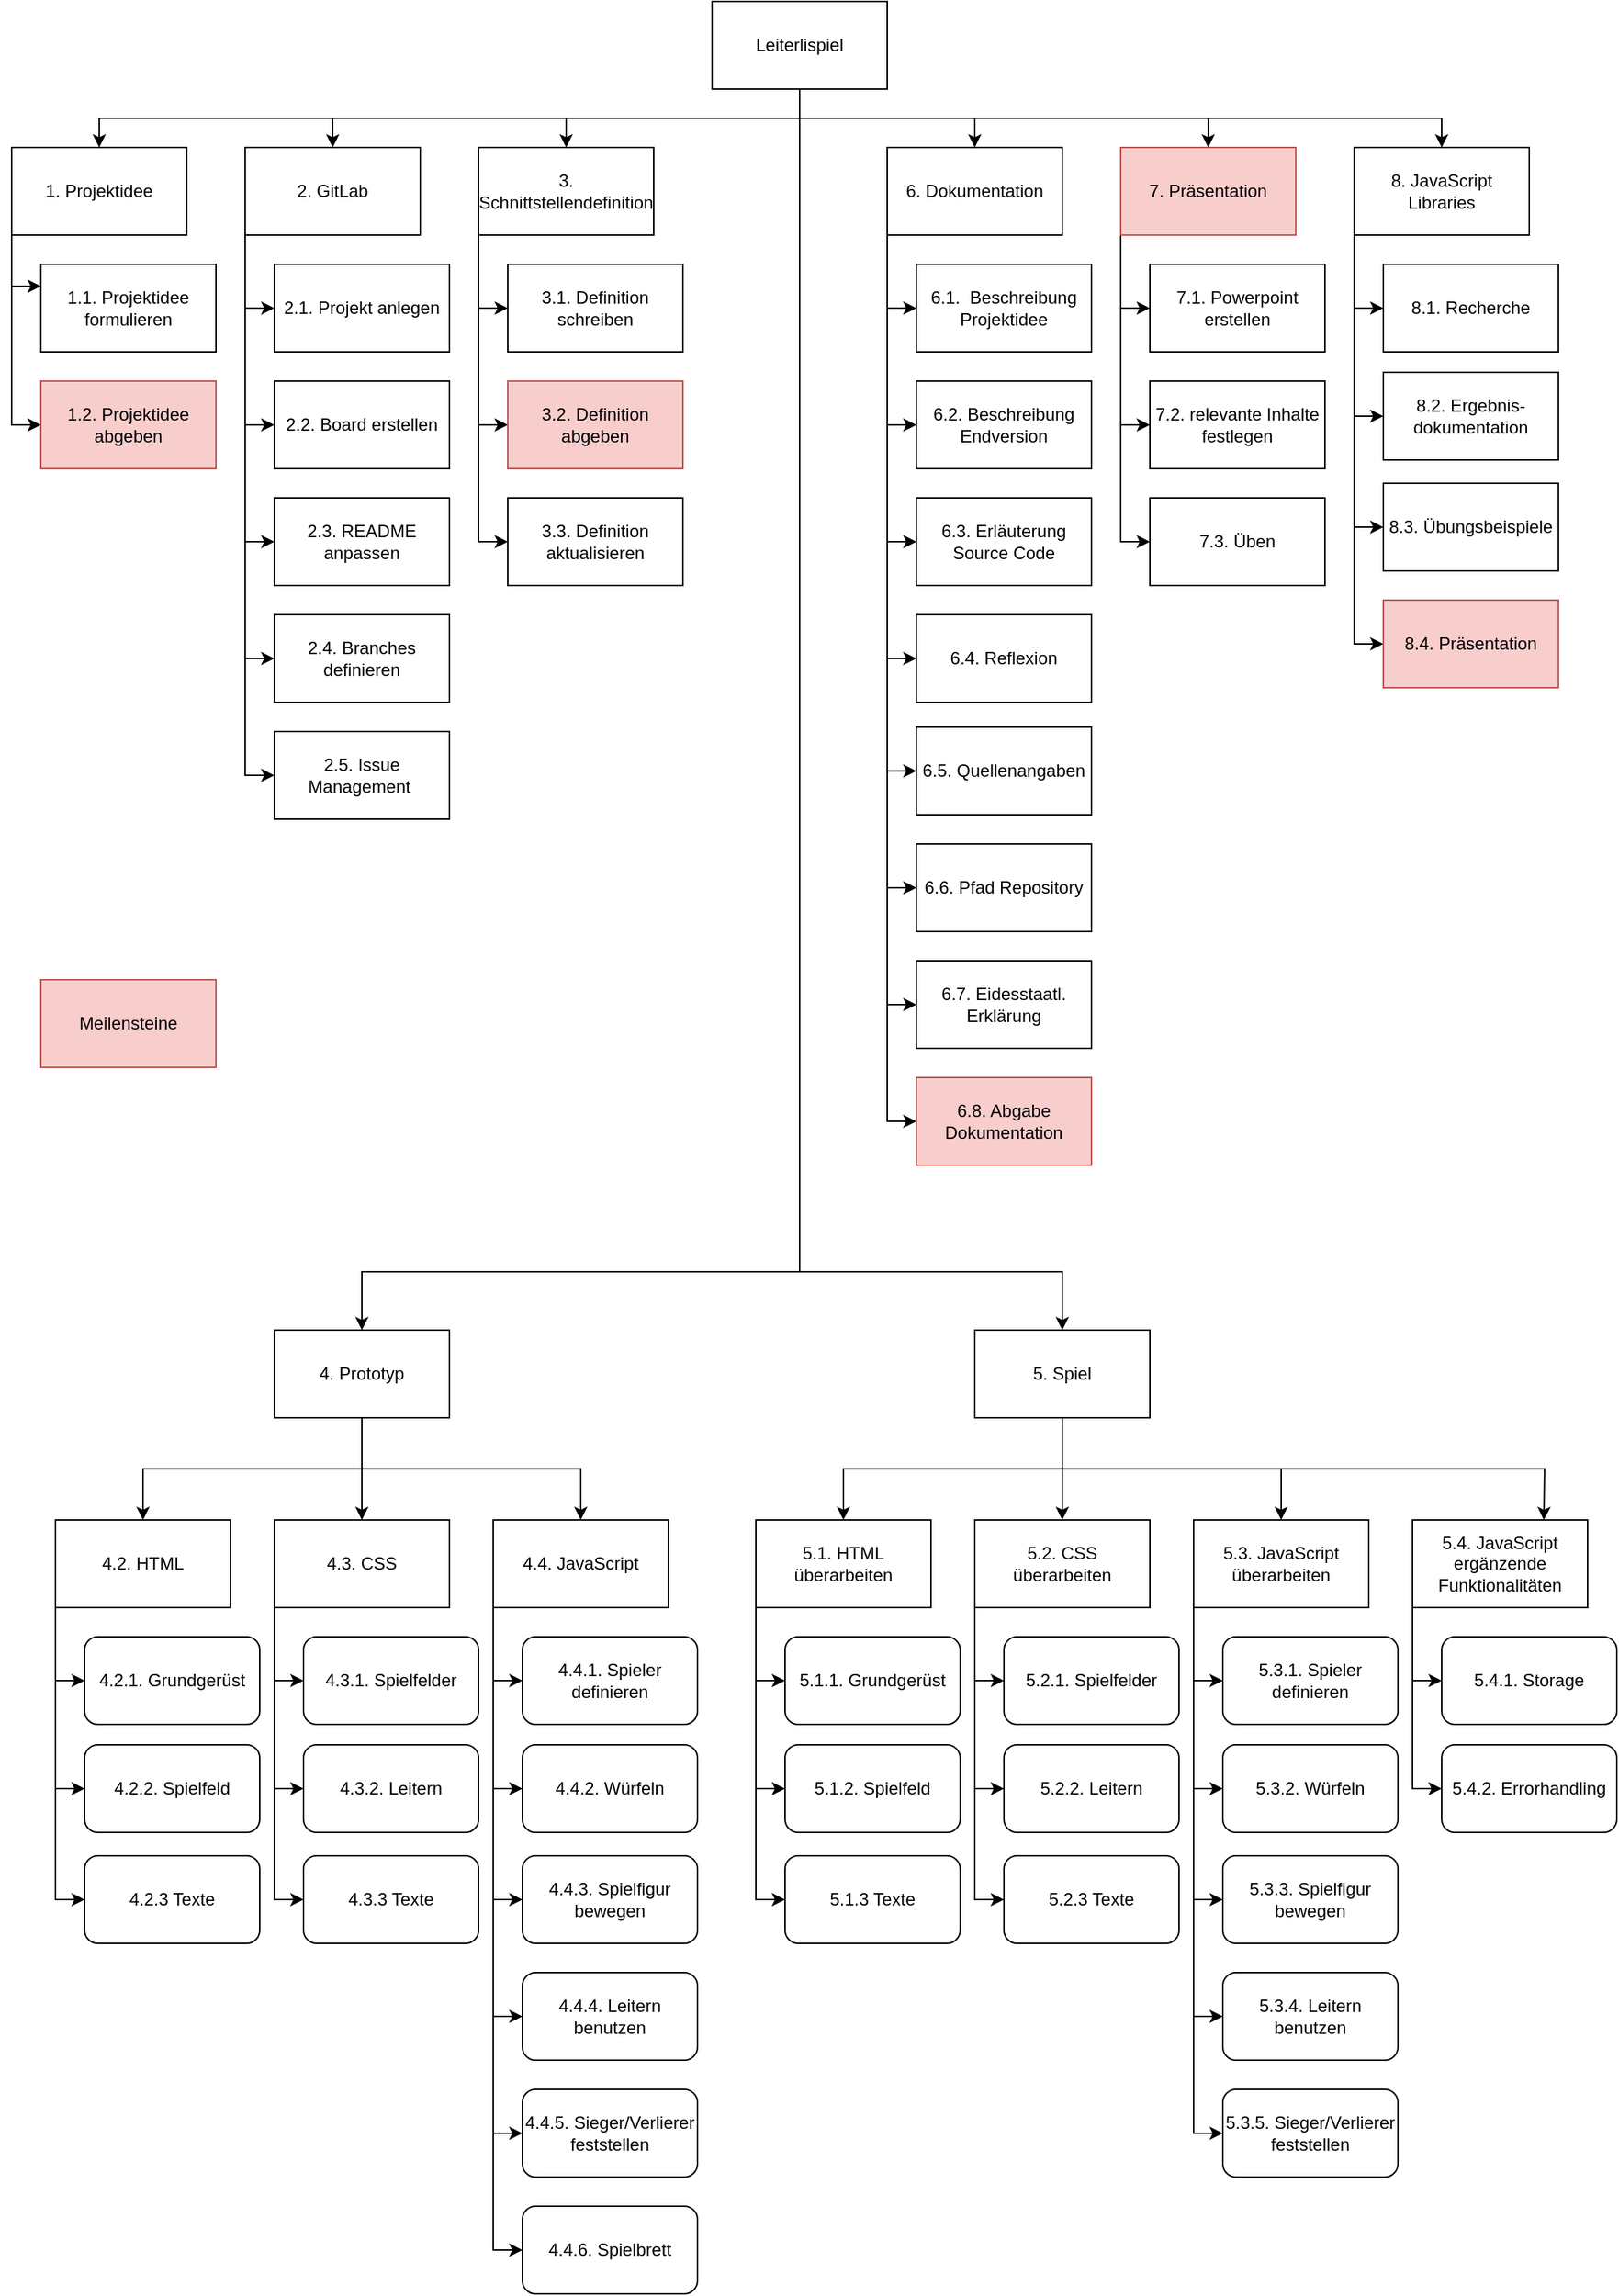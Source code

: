 <mxfile version="18.0.6" type="device"><diagram id="Z_kDL-I8rnlbOUo07qfn" name="Seite-1"><mxGraphModel dx="2966" dy="1877" grid="1" gridSize="10" guides="1" tooltips="1" connect="1" arrows="1" fold="1" page="1" pageScale="1" pageWidth="1169" pageHeight="827" math="0" shadow="0"><root><mxCell id="0"/><mxCell id="1" parent="0"/><mxCell id="JMQON7R0CGVBspzyHByX-11" style="edgeStyle=orthogonalEdgeStyle;rounded=0;orthogonalLoop=1;jettySize=auto;html=1;exitX=0.5;exitY=1;exitDx=0;exitDy=0;" parent="1" source="QzHuI-yGp8fdOa6Ug-1Z-1" target="QzHuI-yGp8fdOa6Ug-1Z-11" edge="1"><mxGeometry relative="1" as="geometry"/></mxCell><mxCell id="JMQON7R0CGVBspzyHByX-12" style="edgeStyle=orthogonalEdgeStyle;rounded=0;orthogonalLoop=1;jettySize=auto;html=1;exitX=0.5;exitY=1;exitDx=0;exitDy=0;entryX=0.5;entryY=0;entryDx=0;entryDy=0;" parent="1" source="QzHuI-yGp8fdOa6Ug-1Z-1" target="QzHuI-yGp8fdOa6Ug-1Z-5" edge="1"><mxGeometry relative="1" as="geometry"/></mxCell><mxCell id="JMQON7R0CGVBspzyHByX-14" style="edgeStyle=orthogonalEdgeStyle;rounded=0;orthogonalLoop=1;jettySize=auto;html=1;exitX=0.5;exitY=1;exitDx=0;exitDy=0;entryX=0.5;entryY=0;entryDx=0;entryDy=0;" parent="1" source="QzHuI-yGp8fdOa6Ug-1Z-1" target="QzHuI-yGp8fdOa6Ug-1Z-54" edge="1"><mxGeometry relative="1" as="geometry"/></mxCell><mxCell id="JMQON7R0CGVBspzyHByX-15" style="edgeStyle=orthogonalEdgeStyle;rounded=0;orthogonalLoop=1;jettySize=auto;html=1;exitX=0.5;exitY=1;exitDx=0;exitDy=0;entryX=0.5;entryY=0;entryDx=0;entryDy=0;" parent="1" source="QzHuI-yGp8fdOa6Ug-1Z-1" target="QzHuI-yGp8fdOa6Ug-1Z-20" edge="1"><mxGeometry relative="1" as="geometry"/></mxCell><mxCell id="JMQON7R0CGVBspzyHByX-32" style="edgeStyle=orthogonalEdgeStyle;rounded=0;orthogonalLoop=1;jettySize=auto;html=1;exitX=0.5;exitY=1;exitDx=0;exitDy=0;entryX=0.5;entryY=0;entryDx=0;entryDy=0;" parent="1" source="QzHuI-yGp8fdOa6Ug-1Z-1" target="JMQON7R0CGVBspzyHByX-31" edge="1"><mxGeometry relative="1" as="geometry"/></mxCell><mxCell id="QzHuI-yGp8fdOa6Ug-1Z-1" value="Leiterlispiel" style="rounded=0;whiteSpace=wrap;html=1;" parent="1" vertex="1"><mxGeometry x="510" width="120" height="60" as="geometry"/></mxCell><mxCell id="QzHuI-yGp8fdOa6Ug-1Z-7" value="" style="edgeStyle=orthogonalEdgeStyle;rounded=0;orthogonalLoop=1;jettySize=auto;html=1;endArrow=classic;endFill=1;entryX=0;entryY=0.25;entryDx=0;entryDy=0;exitX=0;exitY=1;exitDx=0;exitDy=0;startArrow=none;startFill=0;" parent="1" source="QzHuI-yGp8fdOa6Ug-1Z-5" target="QzHuI-yGp8fdOa6Ug-1Z-6" edge="1"><mxGeometry relative="1" as="geometry"/></mxCell><mxCell id="QzHuI-yGp8fdOa6Ug-1Z-44" style="edgeStyle=orthogonalEdgeStyle;rounded=0;orthogonalLoop=1;jettySize=auto;html=1;exitX=0;exitY=1;exitDx=0;exitDy=0;entryX=0;entryY=0.5;entryDx=0;entryDy=0;startArrow=none;startFill=0;endArrow=classic;endFill=1;" parent="1" source="QzHuI-yGp8fdOa6Ug-1Z-5" target="QzHuI-yGp8fdOa6Ug-1Z-43" edge="1"><mxGeometry relative="1" as="geometry"/></mxCell><mxCell id="QzHuI-yGp8fdOa6Ug-1Z-5" value="1. Projektidee" style="rounded=0;whiteSpace=wrap;html=1;" parent="1" vertex="1"><mxGeometry x="30" y="100" width="120" height="60" as="geometry"/></mxCell><mxCell id="QzHuI-yGp8fdOa6Ug-1Z-6" value="1.1. Projektidee formulieren" style="rounded=0;whiteSpace=wrap;html=1;" parent="1" vertex="1"><mxGeometry x="50" y="180" width="120" height="60" as="geometry"/></mxCell><mxCell id="QzHuI-yGp8fdOa6Ug-1Z-39" style="edgeStyle=orthogonalEdgeStyle;rounded=0;orthogonalLoop=1;jettySize=auto;html=1;exitX=0;exitY=1;exitDx=0;exitDy=0;entryX=0;entryY=0.5;entryDx=0;entryDy=0;startArrow=none;startFill=0;endArrow=classic;endFill=1;" parent="1" source="QzHuI-yGp8fdOa6Ug-1Z-11" target="QzHuI-yGp8fdOa6Ug-1Z-12" edge="1"><mxGeometry relative="1" as="geometry"/></mxCell><mxCell id="QzHuI-yGp8fdOa6Ug-1Z-40" style="edgeStyle=orthogonalEdgeStyle;rounded=0;orthogonalLoop=1;jettySize=auto;html=1;exitX=0;exitY=1;exitDx=0;exitDy=0;entryX=0;entryY=0.5;entryDx=0;entryDy=0;startArrow=none;startFill=0;endArrow=classic;endFill=1;" parent="1" source="QzHuI-yGp8fdOa6Ug-1Z-11" target="QzHuI-yGp8fdOa6Ug-1Z-13" edge="1"><mxGeometry relative="1" as="geometry"/></mxCell><mxCell id="QzHuI-yGp8fdOa6Ug-1Z-41" style="edgeStyle=orthogonalEdgeStyle;rounded=0;orthogonalLoop=1;jettySize=auto;html=1;exitX=0;exitY=1;exitDx=0;exitDy=0;entryX=0;entryY=0.5;entryDx=0;entryDy=0;startArrow=none;startFill=0;endArrow=classic;endFill=1;" parent="1" source="QzHuI-yGp8fdOa6Ug-1Z-11" target="QzHuI-yGp8fdOa6Ug-1Z-15" edge="1"><mxGeometry relative="1" as="geometry"/></mxCell><mxCell id="QzHuI-yGp8fdOa6Ug-1Z-42" style="edgeStyle=orthogonalEdgeStyle;rounded=0;orthogonalLoop=1;jettySize=auto;html=1;exitX=0;exitY=1;exitDx=0;exitDy=0;entryX=0;entryY=0.5;entryDx=0;entryDy=0;startArrow=none;startFill=0;endArrow=classic;endFill=1;" parent="1" source="QzHuI-yGp8fdOa6Ug-1Z-11" target="QzHuI-yGp8fdOa6Ug-1Z-27" edge="1"><mxGeometry relative="1" as="geometry"/></mxCell><mxCell id="JMQON7R0CGVBspzyHByX-18" style="edgeStyle=orthogonalEdgeStyle;rounded=0;orthogonalLoop=1;jettySize=auto;html=1;exitX=0;exitY=1;exitDx=0;exitDy=0;entryX=0;entryY=0.5;entryDx=0;entryDy=0;" parent="1" source="QzHuI-yGp8fdOa6Ug-1Z-11" target="JMQON7R0CGVBspzyHByX-3" edge="1"><mxGeometry relative="1" as="geometry"/></mxCell><mxCell id="QzHuI-yGp8fdOa6Ug-1Z-11" value="2. GitLab" style="rounded=0;whiteSpace=wrap;html=1;" parent="1" vertex="1"><mxGeometry x="190" y="100" width="120" height="60" as="geometry"/></mxCell><mxCell id="QzHuI-yGp8fdOa6Ug-1Z-12" value="2.1. Projekt anlegen" style="rounded=0;whiteSpace=wrap;html=1;" parent="1" vertex="1"><mxGeometry x="210" y="180" width="120" height="60" as="geometry"/></mxCell><mxCell id="QzHuI-yGp8fdOa6Ug-1Z-13" value="2.2. Board erstellen" style="rounded=0;whiteSpace=wrap;html=1;" parent="1" vertex="1"><mxGeometry x="210" y="260" width="120" height="60" as="geometry"/></mxCell><mxCell id="QzHuI-yGp8fdOa6Ug-1Z-15" value="2.3. README anpassen" style="rounded=0;whiteSpace=wrap;html=1;" parent="1" vertex="1"><mxGeometry x="210" y="340" width="120" height="60" as="geometry"/></mxCell><mxCell id="QzHuI-yGp8fdOa6Ug-1Z-37" style="edgeStyle=orthogonalEdgeStyle;rounded=0;orthogonalLoop=1;jettySize=auto;html=1;exitX=0;exitY=1;exitDx=0;exitDy=0;entryX=0;entryY=0.5;entryDx=0;entryDy=0;startArrow=none;startFill=0;endArrow=classic;endFill=1;" parent="1" source="QzHuI-yGp8fdOa6Ug-1Z-20" target="QzHuI-yGp8fdOa6Ug-1Z-25" edge="1"><mxGeometry relative="1" as="geometry"/></mxCell><mxCell id="QzHuI-yGp8fdOa6Ug-1Z-38" style="edgeStyle=orthogonalEdgeStyle;rounded=0;orthogonalLoop=1;jettySize=auto;html=1;exitX=0;exitY=1;exitDx=0;exitDy=0;entryX=0;entryY=0.5;entryDx=0;entryDy=0;startArrow=none;startFill=0;endArrow=classic;endFill=1;" parent="1" source="QzHuI-yGp8fdOa6Ug-1Z-20" target="QzHuI-yGp8fdOa6Ug-1Z-26" edge="1"><mxGeometry relative="1" as="geometry"/></mxCell><mxCell id="JMQON7R0CGVBspzyHByX-41" style="edgeStyle=orthogonalEdgeStyle;rounded=0;orthogonalLoop=1;jettySize=auto;html=1;exitX=0;exitY=1;exitDx=0;exitDy=0;entryX=0;entryY=0.5;entryDx=0;entryDy=0;" parent="1" source="QzHuI-yGp8fdOa6Ug-1Z-20" target="JMQON7R0CGVBspzyHByX-36" edge="1"><mxGeometry relative="1" as="geometry"/></mxCell><mxCell id="QzHuI-yGp8fdOa6Ug-1Z-20" value="3. Schnittstellendefinition" style="whiteSpace=wrap;html=1;" parent="1" vertex="1"><mxGeometry x="350" y="100" width="120" height="60" as="geometry"/></mxCell><mxCell id="QzHuI-yGp8fdOa6Ug-1Z-48" style="edgeStyle=orthogonalEdgeStyle;rounded=0;orthogonalLoop=1;jettySize=auto;html=1;exitX=0.5;exitY=1;exitDx=0;exitDy=0;startArrow=none;startFill=0;endArrow=classic;endFill=1;entryX=0.5;entryY=0;entryDx=0;entryDy=0;" parent="1" source="QzHuI-yGp8fdOa6Ug-1Z-1" target="uPsXOKZJ2BR9oG6_BQBM-84" edge="1"><mxGeometry relative="1" as="geometry"><mxPoint x="320" y="150" as="sourcePoint"/><mxPoint x="310" y="993.2" as="targetPoint"/><Array as="points"><mxPoint x="570" y="870"/><mxPoint x="270" y="870"/></Array></mxGeometry></mxCell><mxCell id="QzHuI-yGp8fdOa6Ug-1Z-25" value="3.1. Definition schreiben" style="whiteSpace=wrap;html=1;" parent="1" vertex="1"><mxGeometry x="370" y="180" width="120" height="60" as="geometry"/></mxCell><mxCell id="QzHuI-yGp8fdOa6Ug-1Z-26" value="3.2. Definition abgeben" style="whiteSpace=wrap;html=1;fillColor=#f8cecc;strokeColor=#b85450;" parent="1" vertex="1"><mxGeometry x="370" y="260" width="120" height="60" as="geometry"/></mxCell><mxCell id="QzHuI-yGp8fdOa6Ug-1Z-27" value="2.4. Branches definieren" style="whiteSpace=wrap;html=1;" parent="1" vertex="1"><mxGeometry x="210" y="420" width="120" height="60" as="geometry"/></mxCell><mxCell id="OMsQK1_j_egQiBAIj7Ql-4" style="edgeStyle=orthogonalEdgeStyle;rounded=0;orthogonalLoop=1;jettySize=auto;html=1;exitX=0.5;exitY=1;exitDx=0;exitDy=0;entryX=0.5;entryY=0;entryDx=0;entryDy=0;" parent="1" source="QzHuI-yGp8fdOa6Ug-1Z-1" target="uPsXOKZJ2BR9oG6_BQBM-89" edge="1"><mxGeometry relative="1" as="geometry"><mxPoint x="800" y="930" as="targetPoint"/><Array as="points"><mxPoint x="570" y="870"/><mxPoint x="750" y="870"/></Array><mxPoint x="670" y="190" as="sourcePoint"/></mxGeometry></mxCell><mxCell id="QzHuI-yGp8fdOa6Ug-1Z-43" value="1.2. Projektidee abgeben" style="whiteSpace=wrap;html=1;fillColor=#f8cecc;strokeColor=#b85450;" parent="1" vertex="1"><mxGeometry x="50" y="260" width="120" height="60" as="geometry"/></mxCell><mxCell id="JMQON7R0CGVBspzyHByX-24" style="edgeStyle=orthogonalEdgeStyle;rounded=0;orthogonalLoop=1;jettySize=auto;html=1;exitX=0;exitY=1;exitDx=0;exitDy=0;entryX=0;entryY=0.5;entryDx=0;entryDy=0;" parent="1" source="QzHuI-yGp8fdOa6Ug-1Z-54" target="JMQON7R0CGVBspzyHByX-6" edge="1"><mxGeometry relative="1" as="geometry"/></mxCell><mxCell id="JMQON7R0CGVBspzyHByX-25" style="edgeStyle=orthogonalEdgeStyle;rounded=0;orthogonalLoop=1;jettySize=auto;html=1;exitX=0;exitY=1;exitDx=0;exitDy=0;entryX=0;entryY=0.5;entryDx=0;entryDy=0;" parent="1" source="QzHuI-yGp8fdOa6Ug-1Z-54" target="JMQON7R0CGVBspzyHByX-7" edge="1"><mxGeometry relative="1" as="geometry"/></mxCell><mxCell id="JMQON7R0CGVBspzyHByX-26" style="edgeStyle=orthogonalEdgeStyle;rounded=0;orthogonalLoop=1;jettySize=auto;html=1;exitX=0;exitY=1;exitDx=0;exitDy=0;entryX=0;entryY=0.5;entryDx=0;entryDy=0;" parent="1" source="QzHuI-yGp8fdOa6Ug-1Z-54" target="JMQON7R0CGVBspzyHByX-8" edge="1"><mxGeometry relative="1" as="geometry"/></mxCell><mxCell id="JMQON7R0CGVBspzyHByX-27" style="edgeStyle=orthogonalEdgeStyle;rounded=0;orthogonalLoop=1;jettySize=auto;html=1;exitX=0;exitY=1;exitDx=0;exitDy=0;entryX=0;entryY=0.5;entryDx=0;entryDy=0;" parent="1" source="QzHuI-yGp8fdOa6Ug-1Z-54" target="JMQON7R0CGVBspzyHByX-9" edge="1"><mxGeometry relative="1" as="geometry"/></mxCell><mxCell id="JMQON7R0CGVBspzyHByX-28" style="edgeStyle=orthogonalEdgeStyle;rounded=0;orthogonalLoop=1;jettySize=auto;html=1;exitX=0;exitY=1;exitDx=0;exitDy=0;entryX=0;entryY=0.5;entryDx=0;entryDy=0;" parent="1" source="QzHuI-yGp8fdOa6Ug-1Z-54" target="JMQON7R0CGVBspzyHByX-10" edge="1"><mxGeometry relative="1" as="geometry"/></mxCell><mxCell id="JMQON7R0CGVBspzyHByX-29" style="edgeStyle=orthogonalEdgeStyle;rounded=0;orthogonalLoop=1;jettySize=auto;html=1;exitX=0;exitY=1;exitDx=0;exitDy=0;entryX=0;entryY=0.5;entryDx=0;entryDy=0;" parent="1" source="QzHuI-yGp8fdOa6Ug-1Z-54" target="JMQON7R0CGVBspzyHByX-16" edge="1"><mxGeometry relative="1" as="geometry"/></mxCell><mxCell id="JMQON7R0CGVBspzyHByX-30" style="edgeStyle=orthogonalEdgeStyle;rounded=0;orthogonalLoop=1;jettySize=auto;html=1;exitX=0;exitY=1;exitDx=0;exitDy=0;entryX=0;entryY=0.5;entryDx=0;entryDy=0;" parent="1" source="QzHuI-yGp8fdOa6Ug-1Z-54" target="JMQON7R0CGVBspzyHByX-17" edge="1"><mxGeometry relative="1" as="geometry"/></mxCell><mxCell id="T9csPh2L_Xmhxut7RlDm-2" style="edgeStyle=orthogonalEdgeStyle;rounded=0;orthogonalLoop=1;jettySize=auto;html=1;exitX=0;exitY=1;exitDx=0;exitDy=0;entryX=0;entryY=0.5;entryDx=0;entryDy=0;" parent="1" source="QzHuI-yGp8fdOa6Ug-1Z-54" target="T9csPh2L_Xmhxut7RlDm-1" edge="1"><mxGeometry relative="1" as="geometry"/></mxCell><mxCell id="QzHuI-yGp8fdOa6Ug-1Z-54" value="6. Dokumentation" style="whiteSpace=wrap;html=1;" parent="1" vertex="1"><mxGeometry x="630" y="100" width="120" height="60" as="geometry"/></mxCell><mxCell id="JMQON7R0CGVBspzyHByX-3" value="2.5. Issue Management&amp;nbsp;" style="whiteSpace=wrap;html=1;" parent="1" vertex="1"><mxGeometry x="210" y="500" width="120" height="60" as="geometry"/></mxCell><mxCell id="JMQON7R0CGVBspzyHByX-6" value="6.1.&amp;nbsp; Beschreibung Projektidee" style="whiteSpace=wrap;html=1;" parent="1" vertex="1"><mxGeometry x="650" y="180" width="120" height="60" as="geometry"/></mxCell><mxCell id="JMQON7R0CGVBspzyHByX-7" value="6.2. Beschreibung Endversion" style="whiteSpace=wrap;html=1;" parent="1" vertex="1"><mxGeometry x="650" y="260" width="120" height="60" as="geometry"/></mxCell><mxCell id="JMQON7R0CGVBspzyHByX-8" value="6.3. Erläuterung Source Code" style="whiteSpace=wrap;html=1;" parent="1" vertex="1"><mxGeometry x="650" y="340" width="120" height="60" as="geometry"/></mxCell><mxCell id="JMQON7R0CGVBspzyHByX-9" value="6.5. Quellenangaben" style="whiteSpace=wrap;html=1;" parent="1" vertex="1"><mxGeometry x="650" y="497" width="120" height="60" as="geometry"/></mxCell><mxCell id="JMQON7R0CGVBspzyHByX-10" value="6.6. Pfad Repository" style="whiteSpace=wrap;html=1;" parent="1" vertex="1"><mxGeometry x="650" y="577" width="120" height="60" as="geometry"/></mxCell><mxCell id="JMQON7R0CGVBspzyHByX-16" value="6.7. Eidesstaatl. Erklärung" style="whiteSpace=wrap;html=1;" parent="1" vertex="1"><mxGeometry x="650" y="657" width="120" height="60" as="geometry"/></mxCell><mxCell id="JMQON7R0CGVBspzyHByX-17" value="6.8. Abgabe Dokumentation" style="whiteSpace=wrap;html=1;fillColor=#f8cecc;strokeColor=#b85450;" parent="1" vertex="1"><mxGeometry x="650" y="737" width="120" height="60" as="geometry"/></mxCell><mxCell id="JMQON7R0CGVBspzyHByX-39" style="edgeStyle=orthogonalEdgeStyle;rounded=0;orthogonalLoop=1;jettySize=auto;html=1;exitX=0;exitY=1;exitDx=0;exitDy=0;entryX=0;entryY=0.5;entryDx=0;entryDy=0;" parent="1" source="JMQON7R0CGVBspzyHByX-31" target="JMQON7R0CGVBspzyHByX-34" edge="1"><mxGeometry relative="1" as="geometry"/></mxCell><mxCell id="JMQON7R0CGVBspzyHByX-40" style="edgeStyle=orthogonalEdgeStyle;rounded=0;orthogonalLoop=1;jettySize=auto;html=1;exitX=0;exitY=1;exitDx=0;exitDy=0;entryX=0;entryY=0.5;entryDx=0;entryDy=0;" parent="1" source="JMQON7R0CGVBspzyHByX-31" target="JMQON7R0CGVBspzyHByX-35" edge="1"><mxGeometry relative="1" as="geometry"/></mxCell><mxCell id="OY6Q36dfjOpWMth_J4Du-6" style="edgeStyle=orthogonalEdgeStyle;rounded=0;orthogonalLoop=1;jettySize=auto;html=1;exitX=0;exitY=1;exitDx=0;exitDy=0;entryX=0;entryY=0.5;entryDx=0;entryDy=0;" parent="1" source="JMQON7R0CGVBspzyHByX-31" target="OY6Q36dfjOpWMth_J4Du-5" edge="1"><mxGeometry relative="1" as="geometry"/></mxCell><mxCell id="JMQON7R0CGVBspzyHByX-31" value="7. Präsentation" style="whiteSpace=wrap;html=1;fillColor=#f8cecc;strokeColor=#b85450;" parent="1" vertex="1"><mxGeometry x="790" y="100" width="120" height="60" as="geometry"/></mxCell><mxCell id="JMQON7R0CGVBspzyHByX-34" value="7.1. Powerpoint erstellen" style="whiteSpace=wrap;html=1;" parent="1" vertex="1"><mxGeometry x="810" y="180" width="120" height="60" as="geometry"/></mxCell><mxCell id="JMQON7R0CGVBspzyHByX-35" value="7.2. relevante Inhalte festlegen" style="whiteSpace=wrap;html=1;" parent="1" vertex="1"><mxGeometry x="810" y="260" width="120" height="60" as="geometry"/></mxCell><mxCell id="JMQON7R0CGVBspzyHByX-36" value="3.3. Definition aktualisieren" style="whiteSpace=wrap;html=1;" parent="1" vertex="1"><mxGeometry x="370" y="340" width="120" height="60" as="geometry"/></mxCell><mxCell id="OY6Q36dfjOpWMth_J4Du-5" value="7.3. Üben" style="whiteSpace=wrap;html=1;" parent="1" vertex="1"><mxGeometry x="810" y="340" width="120" height="60" as="geometry"/></mxCell><mxCell id="OY6Q36dfjOpWMth_J4Du-7" value="Meilensteine" style="rounded=0;whiteSpace=wrap;html=1;fillColor=#f8cecc;strokeColor=#b85450;" parent="1" vertex="1"><mxGeometry x="50" y="670" width="120" height="60" as="geometry"/></mxCell><mxCell id="T9csPh2L_Xmhxut7RlDm-1" value="6.4. Reflexion" style="rounded=0;whiteSpace=wrap;html=1;" parent="1" vertex="1"><mxGeometry x="650" y="420" width="120" height="60" as="geometry"/></mxCell><mxCell id="uPsXOKZJ2BR9oG6_BQBM-64" style="edgeStyle=orthogonalEdgeStyle;rounded=0;orthogonalLoop=1;jettySize=auto;html=1;exitX=0;exitY=1;exitDx=0;exitDy=0;entryX=0;entryY=0.5;entryDx=0;entryDy=0;" parent="1" source="uPsXOKZJ2BR9oG6_BQBM-66" target="uPsXOKZJ2BR9oG6_BQBM-104" edge="1"><mxGeometry relative="1" as="geometry"/></mxCell><mxCell id="uPsXOKZJ2BR9oG6_BQBM-65" style="edgeStyle=orthogonalEdgeStyle;rounded=0;orthogonalLoop=1;jettySize=auto;html=1;exitX=0;exitY=1;exitDx=0;exitDy=0;entryX=0;entryY=0.5;entryDx=0;entryDy=0;" parent="1" source="uPsXOKZJ2BR9oG6_BQBM-66" target="uPsXOKZJ2BR9oG6_BQBM-105" edge="1"><mxGeometry relative="1" as="geometry"/></mxCell><mxCell id="UoaINlz26Slp7oQsTnf1-1" style="edgeStyle=orthogonalEdgeStyle;rounded=0;orthogonalLoop=1;jettySize=auto;html=1;exitX=0;exitY=1;exitDx=0;exitDy=0;entryX=0;entryY=0.5;entryDx=0;entryDy=0;" parent="1" source="uPsXOKZJ2BR9oG6_BQBM-66" target="uPsXOKZJ2BR9oG6_BQBM-78" edge="1"><mxGeometry relative="1" as="geometry"/></mxCell><mxCell id="uPsXOKZJ2BR9oG6_BQBM-66" value="4.2. HTML" style="rounded=0;whiteSpace=wrap;html=1;" parent="1" vertex="1"><mxGeometry x="60" y="1040" width="120" height="60" as="geometry"/></mxCell><mxCell id="uPsXOKZJ2BR9oG6_BQBM-67" style="edgeStyle=orthogonalEdgeStyle;rounded=0;orthogonalLoop=1;jettySize=auto;html=1;exitX=0;exitY=1;exitDx=0;exitDy=0;entryX=0;entryY=0.5;entryDx=0;entryDy=0;" parent="1" source="uPsXOKZJ2BR9oG6_BQBM-70" target="uPsXOKZJ2BR9oG6_BQBM-79" edge="1"><mxGeometry relative="1" as="geometry"/></mxCell><mxCell id="uPsXOKZJ2BR9oG6_BQBM-68" style="edgeStyle=orthogonalEdgeStyle;rounded=0;orthogonalLoop=1;jettySize=auto;html=1;exitX=0;exitY=1;exitDx=0;exitDy=0;entryX=0;entryY=0.5;entryDx=0;entryDy=0;" parent="1" source="uPsXOKZJ2BR9oG6_BQBM-70" target="uPsXOKZJ2BR9oG6_BQBM-106" edge="1"><mxGeometry relative="1" as="geometry"/></mxCell><mxCell id="uPsXOKZJ2BR9oG6_BQBM-69" style="edgeStyle=orthogonalEdgeStyle;rounded=0;orthogonalLoop=1;jettySize=auto;html=1;exitX=0;exitY=1;exitDx=0;exitDy=0;entryX=0;entryY=0.5;entryDx=0;entryDy=0;" parent="1" source="uPsXOKZJ2BR9oG6_BQBM-70" target="uPsXOKZJ2BR9oG6_BQBM-111" edge="1"><mxGeometry relative="1" as="geometry"/></mxCell><mxCell id="uPsXOKZJ2BR9oG6_BQBM-70" value="4.3. CSS" style="rounded=0;whiteSpace=wrap;html=1;" parent="1" vertex="1"><mxGeometry x="210" y="1040" width="120" height="60" as="geometry"/></mxCell><mxCell id="uPsXOKZJ2BR9oG6_BQBM-71" style="edgeStyle=orthogonalEdgeStyle;rounded=0;orthogonalLoop=1;jettySize=auto;html=1;exitX=0;exitY=1;exitDx=0;exitDy=0;entryX=0;entryY=0.5;entryDx=0;entryDy=0;" parent="1" source="uPsXOKZJ2BR9oG6_BQBM-77" target="uPsXOKZJ2BR9oG6_BQBM-107" edge="1"><mxGeometry relative="1" as="geometry"/></mxCell><mxCell id="uPsXOKZJ2BR9oG6_BQBM-72" style="edgeStyle=orthogonalEdgeStyle;rounded=0;orthogonalLoop=1;jettySize=auto;html=1;exitX=0;exitY=1;exitDx=0;exitDy=0;entryX=0;entryY=0.5;entryDx=0;entryDy=0;" parent="1" source="uPsXOKZJ2BR9oG6_BQBM-77" target="uPsXOKZJ2BR9oG6_BQBM-108" edge="1"><mxGeometry relative="1" as="geometry"/></mxCell><mxCell id="uPsXOKZJ2BR9oG6_BQBM-73" style="edgeStyle=orthogonalEdgeStyle;rounded=0;orthogonalLoop=1;jettySize=auto;html=1;exitX=0;exitY=1;exitDx=0;exitDy=0;entryX=0;entryY=0.5;entryDx=0;entryDy=0;" parent="1" source="uPsXOKZJ2BR9oG6_BQBM-77" target="uPsXOKZJ2BR9oG6_BQBM-112" edge="1"><mxGeometry relative="1" as="geometry"/></mxCell><mxCell id="uPsXOKZJ2BR9oG6_BQBM-74" style="edgeStyle=orthogonalEdgeStyle;rounded=0;orthogonalLoop=1;jettySize=auto;html=1;exitX=0;exitY=1;exitDx=0;exitDy=0;entryX=0;entryY=0.5;entryDx=0;entryDy=0;" parent="1" source="uPsXOKZJ2BR9oG6_BQBM-77" target="uPsXOKZJ2BR9oG6_BQBM-113" edge="1"><mxGeometry relative="1" as="geometry"/></mxCell><mxCell id="uPsXOKZJ2BR9oG6_BQBM-75" style="edgeStyle=orthogonalEdgeStyle;rounded=0;orthogonalLoop=1;jettySize=auto;html=1;exitX=0;exitY=1;exitDx=0;exitDy=0;entryX=0;entryY=0.5;entryDx=0;entryDy=0;" parent="1" source="uPsXOKZJ2BR9oG6_BQBM-77" target="uPsXOKZJ2BR9oG6_BQBM-114" edge="1"><mxGeometry relative="1" as="geometry"/></mxCell><mxCell id="uPsXOKZJ2BR9oG6_BQBM-76" style="edgeStyle=orthogonalEdgeStyle;rounded=0;orthogonalLoop=1;jettySize=auto;html=1;exitX=0;exitY=1;exitDx=0;exitDy=0;entryX=0;entryY=0.5;entryDx=0;entryDy=0;" parent="1" source="uPsXOKZJ2BR9oG6_BQBM-77" target="uPsXOKZJ2BR9oG6_BQBM-124" edge="1"><mxGeometry relative="1" as="geometry"><mxPoint x="360" y="1540" as="targetPoint"/></mxGeometry></mxCell><mxCell id="uPsXOKZJ2BR9oG6_BQBM-77" value="4.4. JavaScript" style="rounded=0;whiteSpace=wrap;html=1;" parent="1" vertex="1"><mxGeometry x="360" y="1040" width="120" height="60" as="geometry"/></mxCell><mxCell id="uPsXOKZJ2BR9oG6_BQBM-78" value="4.2.1. Grundgerüst" style="rounded=1;whiteSpace=wrap;html=1;" parent="1" vertex="1"><mxGeometry x="80" y="1120" width="120" height="60" as="geometry"/></mxCell><mxCell id="uPsXOKZJ2BR9oG6_BQBM-79" value="4.3.1. Spielfelder" style="rounded=1;whiteSpace=wrap;html=1;" parent="1" vertex="1"><mxGeometry x="230" y="1120" width="120" height="60" as="geometry"/></mxCell><mxCell id="uPsXOKZJ2BR9oG6_BQBM-80" style="edgeStyle=orthogonalEdgeStyle;rounded=0;orthogonalLoop=1;jettySize=auto;html=1;exitX=0.5;exitY=1;exitDx=0;exitDy=0;entryX=0.5;entryY=0;entryDx=0;entryDy=0;" parent="1" source="uPsXOKZJ2BR9oG6_BQBM-84" target="uPsXOKZJ2BR9oG6_BQBM-66" edge="1"><mxGeometry relative="1" as="geometry"/></mxCell><mxCell id="uPsXOKZJ2BR9oG6_BQBM-81" style="edgeStyle=orthogonalEdgeStyle;rounded=0;orthogonalLoop=1;jettySize=auto;html=1;exitX=0.5;exitY=1;exitDx=0;exitDy=0;" parent="1" source="uPsXOKZJ2BR9oG6_BQBM-84" target="uPsXOKZJ2BR9oG6_BQBM-70" edge="1"><mxGeometry relative="1" as="geometry"/></mxCell><mxCell id="uPsXOKZJ2BR9oG6_BQBM-82" style="edgeStyle=orthogonalEdgeStyle;rounded=0;orthogonalLoop=1;jettySize=auto;html=1;exitX=0.5;exitY=1;exitDx=0;exitDy=0;entryX=0.5;entryY=0;entryDx=0;entryDy=0;" parent="1" source="uPsXOKZJ2BR9oG6_BQBM-84" target="uPsXOKZJ2BR9oG6_BQBM-77" edge="1"><mxGeometry relative="1" as="geometry"/></mxCell><mxCell id="uPsXOKZJ2BR9oG6_BQBM-84" value="4. Prototyp" style="rounded=0;whiteSpace=wrap;html=1;" parent="1" vertex="1"><mxGeometry x="210" y="910" width="120" height="60" as="geometry"/></mxCell><mxCell id="uPsXOKZJ2BR9oG6_BQBM-85" style="edgeStyle=orthogonalEdgeStyle;rounded=0;orthogonalLoop=1;jettySize=auto;html=1;exitX=0.5;exitY=1;exitDx=0;exitDy=0;entryX=0.5;entryY=0;entryDx=0;entryDy=0;" parent="1" source="uPsXOKZJ2BR9oG6_BQBM-89" target="uPsXOKZJ2BR9oG6_BQBM-93" edge="1"><mxGeometry relative="1" as="geometry"/></mxCell><mxCell id="uPsXOKZJ2BR9oG6_BQBM-86" style="edgeStyle=orthogonalEdgeStyle;rounded=0;orthogonalLoop=1;jettySize=auto;html=1;exitX=0.5;exitY=1;exitDx=0;exitDy=0;" parent="1" source="uPsXOKZJ2BR9oG6_BQBM-89" target="uPsXOKZJ2BR9oG6_BQBM-97" edge="1"><mxGeometry relative="1" as="geometry"/></mxCell><mxCell id="uPsXOKZJ2BR9oG6_BQBM-87" style="edgeStyle=orthogonalEdgeStyle;rounded=0;orthogonalLoop=1;jettySize=auto;html=1;exitX=0.5;exitY=1;exitDx=0;exitDy=0;" parent="1" source="uPsXOKZJ2BR9oG6_BQBM-89" target="uPsXOKZJ2BR9oG6_BQBM-103" edge="1"><mxGeometry relative="1" as="geometry"/></mxCell><mxCell id="UoaINlz26Slp7oQsTnf1-2" style="edgeStyle=orthogonalEdgeStyle;rounded=0;orthogonalLoop=1;jettySize=auto;html=1;exitX=0.5;exitY=1;exitDx=0;exitDy=0;" parent="1" source="uPsXOKZJ2BR9oG6_BQBM-89" edge="1"><mxGeometry relative="1" as="geometry"><mxPoint x="1080" y="1040.0" as="targetPoint"/></mxGeometry></mxCell><mxCell id="uPsXOKZJ2BR9oG6_BQBM-89" value="5. Spiel" style="rounded=0;whiteSpace=wrap;html=1;" parent="1" vertex="1"><mxGeometry x="690" y="910" width="120" height="60" as="geometry"/></mxCell><mxCell id="uPsXOKZJ2BR9oG6_BQBM-90" style="edgeStyle=orthogonalEdgeStyle;rounded=0;orthogonalLoop=1;jettySize=auto;html=1;exitX=0;exitY=1;exitDx=0;exitDy=0;entryX=0;entryY=0.5;entryDx=0;entryDy=0;" parent="1" source="uPsXOKZJ2BR9oG6_BQBM-93" target="uPsXOKZJ2BR9oG6_BQBM-109" edge="1"><mxGeometry relative="1" as="geometry"/></mxCell><mxCell id="uPsXOKZJ2BR9oG6_BQBM-91" style="edgeStyle=orthogonalEdgeStyle;rounded=0;orthogonalLoop=1;jettySize=auto;html=1;exitX=0;exitY=1;exitDx=0;exitDy=0;entryX=0;entryY=0.5;entryDx=0;entryDy=0;" parent="1" source="uPsXOKZJ2BR9oG6_BQBM-93" target="uPsXOKZJ2BR9oG6_BQBM-115" edge="1"><mxGeometry relative="1" as="geometry"/></mxCell><mxCell id="uPsXOKZJ2BR9oG6_BQBM-92" style="edgeStyle=orthogonalEdgeStyle;rounded=0;orthogonalLoop=1;jettySize=auto;html=1;exitX=0;exitY=1;exitDx=0;exitDy=0;entryX=0;entryY=0.5;entryDx=0;entryDy=0;" parent="1" source="uPsXOKZJ2BR9oG6_BQBM-93" target="uPsXOKZJ2BR9oG6_BQBM-116" edge="1"><mxGeometry relative="1" as="geometry"/></mxCell><mxCell id="uPsXOKZJ2BR9oG6_BQBM-93" value="5.1. HTML überarbeiten" style="rounded=0;whiteSpace=wrap;html=1;" parent="1" vertex="1"><mxGeometry x="540" y="1040" width="120" height="60" as="geometry"/></mxCell><mxCell id="uPsXOKZJ2BR9oG6_BQBM-94" style="edgeStyle=orthogonalEdgeStyle;rounded=0;orthogonalLoop=1;jettySize=auto;html=1;exitX=0;exitY=1;exitDx=0;exitDy=0;entryX=0;entryY=0.5;entryDx=0;entryDy=0;" parent="1" source="uPsXOKZJ2BR9oG6_BQBM-97" target="uPsXOKZJ2BR9oG6_BQBM-110" edge="1"><mxGeometry relative="1" as="geometry"/></mxCell><mxCell id="uPsXOKZJ2BR9oG6_BQBM-95" style="edgeStyle=orthogonalEdgeStyle;rounded=0;orthogonalLoop=1;jettySize=auto;html=1;exitX=0;exitY=1;exitDx=0;exitDy=0;entryX=0;entryY=0.5;entryDx=0;entryDy=0;" parent="1" source="uPsXOKZJ2BR9oG6_BQBM-97" target="uPsXOKZJ2BR9oG6_BQBM-117" edge="1"><mxGeometry relative="1" as="geometry"/></mxCell><mxCell id="uPsXOKZJ2BR9oG6_BQBM-96" style="edgeStyle=orthogonalEdgeStyle;rounded=0;orthogonalLoop=1;jettySize=auto;html=1;exitX=0;exitY=1;exitDx=0;exitDy=0;entryX=0;entryY=0.5;entryDx=0;entryDy=0;" parent="1" source="uPsXOKZJ2BR9oG6_BQBM-97" target="uPsXOKZJ2BR9oG6_BQBM-123" edge="1"><mxGeometry relative="1" as="geometry"/></mxCell><mxCell id="uPsXOKZJ2BR9oG6_BQBM-97" value="5.2. CSS überarbeiten" style="rounded=0;whiteSpace=wrap;html=1;" parent="1" vertex="1"><mxGeometry x="690" y="1040" width="120" height="60" as="geometry"/></mxCell><mxCell id="uPsXOKZJ2BR9oG6_BQBM-98" style="edgeStyle=orthogonalEdgeStyle;rounded=0;orthogonalLoop=1;jettySize=auto;html=1;exitX=0;exitY=1;exitDx=0;exitDy=0;entryX=0;entryY=0.5;entryDx=0;entryDy=0;" parent="1" source="uPsXOKZJ2BR9oG6_BQBM-103" target="uPsXOKZJ2BR9oG6_BQBM-118" edge="1"><mxGeometry relative="1" as="geometry"/></mxCell><mxCell id="uPsXOKZJ2BR9oG6_BQBM-99" style="edgeStyle=orthogonalEdgeStyle;rounded=0;orthogonalLoop=1;jettySize=auto;html=1;exitX=0;exitY=1;exitDx=0;exitDy=0;entryX=0;entryY=0.5;entryDx=0;entryDy=0;" parent="1" source="uPsXOKZJ2BR9oG6_BQBM-103" target="uPsXOKZJ2BR9oG6_BQBM-119" edge="1"><mxGeometry relative="1" as="geometry"/></mxCell><mxCell id="uPsXOKZJ2BR9oG6_BQBM-100" style="edgeStyle=orthogonalEdgeStyle;rounded=0;orthogonalLoop=1;jettySize=auto;html=1;exitX=0;exitY=1;exitDx=0;exitDy=0;entryX=0;entryY=0.5;entryDx=0;entryDy=0;" parent="1" source="uPsXOKZJ2BR9oG6_BQBM-103" target="uPsXOKZJ2BR9oG6_BQBM-120" edge="1"><mxGeometry relative="1" as="geometry"/></mxCell><mxCell id="uPsXOKZJ2BR9oG6_BQBM-101" style="edgeStyle=orthogonalEdgeStyle;rounded=0;orthogonalLoop=1;jettySize=auto;html=1;exitX=0;exitY=1;exitDx=0;exitDy=0;entryX=0;entryY=0.5;entryDx=0;entryDy=0;" parent="1" source="uPsXOKZJ2BR9oG6_BQBM-103" target="uPsXOKZJ2BR9oG6_BQBM-121" edge="1"><mxGeometry relative="1" as="geometry"/></mxCell><mxCell id="uPsXOKZJ2BR9oG6_BQBM-102" style="edgeStyle=orthogonalEdgeStyle;rounded=0;orthogonalLoop=1;jettySize=auto;html=1;exitX=0;exitY=1;exitDx=0;exitDy=0;entryX=0;entryY=0.5;entryDx=0;entryDy=0;" parent="1" source="uPsXOKZJ2BR9oG6_BQBM-103" target="uPsXOKZJ2BR9oG6_BQBM-122" edge="1"><mxGeometry relative="1" as="geometry"/></mxCell><mxCell id="uPsXOKZJ2BR9oG6_BQBM-103" value="5.3. JavaScript überarbeiten" style="rounded=0;whiteSpace=wrap;html=1;" parent="1" vertex="1"><mxGeometry x="840" y="1040" width="120" height="60" as="geometry"/></mxCell><mxCell id="uPsXOKZJ2BR9oG6_BQBM-104" value="4.2.2. Spielfeld" style="rounded=1;whiteSpace=wrap;html=1;" parent="1" vertex="1"><mxGeometry x="80" y="1194" width="120" height="60" as="geometry"/></mxCell><mxCell id="uPsXOKZJ2BR9oG6_BQBM-105" value="4.2.3 Texte" style="rounded=1;whiteSpace=wrap;html=1;" parent="1" vertex="1"><mxGeometry x="80" y="1270" width="120" height="60" as="geometry"/></mxCell><mxCell id="uPsXOKZJ2BR9oG6_BQBM-106" value="4.3.2. Leitern" style="rounded=1;whiteSpace=wrap;html=1;" parent="1" vertex="1"><mxGeometry x="230" y="1194" width="120" height="60" as="geometry"/></mxCell><mxCell id="uPsXOKZJ2BR9oG6_BQBM-107" value="4.4.1. Spieler definieren" style="rounded=1;whiteSpace=wrap;html=1;" parent="1" vertex="1"><mxGeometry x="380" y="1120" width="120" height="60" as="geometry"/></mxCell><mxCell id="uPsXOKZJ2BR9oG6_BQBM-108" value="4.4.2. Würfeln" style="rounded=1;whiteSpace=wrap;html=1;" parent="1" vertex="1"><mxGeometry x="380" y="1194" width="120" height="60" as="geometry"/></mxCell><mxCell id="uPsXOKZJ2BR9oG6_BQBM-109" value="5.1.1. Grundgerüst" style="rounded=1;whiteSpace=wrap;html=1;" parent="1" vertex="1"><mxGeometry x="560" y="1120" width="120" height="60" as="geometry"/></mxCell><mxCell id="uPsXOKZJ2BR9oG6_BQBM-110" value="5.2.1. Spielfelder" style="rounded=1;whiteSpace=wrap;html=1;" parent="1" vertex="1"><mxGeometry x="710" y="1120" width="120" height="60" as="geometry"/></mxCell><mxCell id="uPsXOKZJ2BR9oG6_BQBM-111" value="4.3.3 Texte" style="rounded=1;whiteSpace=wrap;html=1;" parent="1" vertex="1"><mxGeometry x="230" y="1270" width="120" height="60" as="geometry"/></mxCell><mxCell id="uPsXOKZJ2BR9oG6_BQBM-112" value="4.4.3. Spielfigur bewegen" style="rounded=1;whiteSpace=wrap;html=1;" parent="1" vertex="1"><mxGeometry x="380" y="1270" width="120" height="60" as="geometry"/></mxCell><mxCell id="uPsXOKZJ2BR9oG6_BQBM-113" value="4.4.4. Leitern benutzen" style="rounded=1;whiteSpace=wrap;html=1;" parent="1" vertex="1"><mxGeometry x="380" y="1350" width="120" height="60" as="geometry"/></mxCell><mxCell id="uPsXOKZJ2BR9oG6_BQBM-114" value="4.4.5. Sieger/Verlierer feststellen" style="rounded=1;whiteSpace=wrap;html=1;" parent="1" vertex="1"><mxGeometry x="380" y="1430" width="120" height="60" as="geometry"/></mxCell><mxCell id="uPsXOKZJ2BR9oG6_BQBM-115" value="5.1.2. Spielfeld" style="rounded=1;whiteSpace=wrap;html=1;" parent="1" vertex="1"><mxGeometry x="560" y="1194" width="120" height="60" as="geometry"/></mxCell><mxCell id="uPsXOKZJ2BR9oG6_BQBM-116" value="5.1.3 Texte" style="rounded=1;whiteSpace=wrap;html=1;" parent="1" vertex="1"><mxGeometry x="560" y="1270" width="120" height="60" as="geometry"/></mxCell><mxCell id="uPsXOKZJ2BR9oG6_BQBM-117" value="5.2.2. Leitern" style="rounded=1;whiteSpace=wrap;html=1;" parent="1" vertex="1"><mxGeometry x="710" y="1194" width="120" height="60" as="geometry"/></mxCell><mxCell id="uPsXOKZJ2BR9oG6_BQBM-118" value="5.3.1. Spieler definieren" style="rounded=1;whiteSpace=wrap;html=1;" parent="1" vertex="1"><mxGeometry x="860" y="1120" width="120" height="60" as="geometry"/></mxCell><mxCell id="uPsXOKZJ2BR9oG6_BQBM-119" value="5.3.2. Würfeln" style="rounded=1;whiteSpace=wrap;html=1;" parent="1" vertex="1"><mxGeometry x="860" y="1194" width="120" height="60" as="geometry"/></mxCell><mxCell id="uPsXOKZJ2BR9oG6_BQBM-120" value="5.3.3. Spielfigur bewegen" style="rounded=1;whiteSpace=wrap;html=1;" parent="1" vertex="1"><mxGeometry x="860" y="1270" width="120" height="60" as="geometry"/></mxCell><mxCell id="uPsXOKZJ2BR9oG6_BQBM-121" value="5.3.4. Leitern benutzen" style="rounded=1;whiteSpace=wrap;html=1;" parent="1" vertex="1"><mxGeometry x="860" y="1350" width="120" height="60" as="geometry"/></mxCell><mxCell id="uPsXOKZJ2BR9oG6_BQBM-122" value="5.3.5. Sieger/Verlierer feststellen" style="rounded=1;whiteSpace=wrap;html=1;" parent="1" vertex="1"><mxGeometry x="860" y="1430" width="120" height="60" as="geometry"/></mxCell><mxCell id="uPsXOKZJ2BR9oG6_BQBM-123" value="5.2.3 Texte" style="rounded=1;whiteSpace=wrap;html=1;" parent="1" vertex="1"><mxGeometry x="710" y="1270" width="120" height="60" as="geometry"/></mxCell><mxCell id="uPsXOKZJ2BR9oG6_BQBM-124" value="4.4.6. Spielbrett" style="rounded=1;whiteSpace=wrap;html=1;" parent="1" vertex="1"><mxGeometry x="380" y="1510" width="120" height="60" as="geometry"/></mxCell><mxCell id="uPsXOKZJ2BR9oG6_BQBM-125" style="edgeStyle=orthogonalEdgeStyle;rounded=0;orthogonalLoop=1;jettySize=auto;html=1;exitX=0.5;exitY=1;exitDx=0;exitDy=0;" parent="1" source="QzHuI-yGp8fdOa6Ug-1Z-1" target="uPsXOKZJ2BR9oG6_BQBM-130" edge="1"><mxGeometry relative="1" as="geometry"><mxPoint x="1010" y="-50" as="sourcePoint"/></mxGeometry></mxCell><mxCell id="uPsXOKZJ2BR9oG6_BQBM-126" style="edgeStyle=orthogonalEdgeStyle;rounded=0;orthogonalLoop=1;jettySize=auto;html=1;exitX=0;exitY=1;exitDx=0;exitDy=0;entryX=0;entryY=0.5;entryDx=0;entryDy=0;" parent="1" source="uPsXOKZJ2BR9oG6_BQBM-130" target="uPsXOKZJ2BR9oG6_BQBM-131" edge="1"><mxGeometry relative="1" as="geometry"/></mxCell><mxCell id="uPsXOKZJ2BR9oG6_BQBM-127" style="edgeStyle=orthogonalEdgeStyle;rounded=0;orthogonalLoop=1;jettySize=auto;html=1;exitX=0;exitY=1;exitDx=0;exitDy=0;entryX=0;entryY=0.5;entryDx=0;entryDy=0;" parent="1" source="uPsXOKZJ2BR9oG6_BQBM-130" target="uPsXOKZJ2BR9oG6_BQBM-132" edge="1"><mxGeometry relative="1" as="geometry"/></mxCell><mxCell id="uPsXOKZJ2BR9oG6_BQBM-128" style="edgeStyle=orthogonalEdgeStyle;rounded=0;orthogonalLoop=1;jettySize=auto;html=1;exitX=0;exitY=1;exitDx=0;exitDy=0;entryX=0;entryY=0.5;entryDx=0;entryDy=0;" parent="1" source="uPsXOKZJ2BR9oG6_BQBM-130" target="uPsXOKZJ2BR9oG6_BQBM-133" edge="1"><mxGeometry relative="1" as="geometry"/></mxCell><mxCell id="uPsXOKZJ2BR9oG6_BQBM-129" style="edgeStyle=orthogonalEdgeStyle;rounded=0;orthogonalLoop=1;jettySize=auto;html=1;exitX=0;exitY=1;exitDx=0;exitDy=0;entryX=0;entryY=0.5;entryDx=0;entryDy=0;" parent="1" source="uPsXOKZJ2BR9oG6_BQBM-130" target="uPsXOKZJ2BR9oG6_BQBM-134" edge="1"><mxGeometry relative="1" as="geometry"/></mxCell><mxCell id="uPsXOKZJ2BR9oG6_BQBM-130" value="8. JavaScript Libraries" style="rounded=0;whiteSpace=wrap;html=1;" parent="1" vertex="1"><mxGeometry x="950" y="100" width="120" height="60" as="geometry"/></mxCell><mxCell id="uPsXOKZJ2BR9oG6_BQBM-131" value="8.1. Recherche" style="rounded=0;whiteSpace=wrap;html=1;" parent="1" vertex="1"><mxGeometry x="970" y="180" width="120" height="60" as="geometry"/></mxCell><mxCell id="uPsXOKZJ2BR9oG6_BQBM-132" value="8.2. Ergebnis-dokumentation" style="rounded=0;whiteSpace=wrap;html=1;" parent="1" vertex="1"><mxGeometry x="970" y="254" width="120" height="60" as="geometry"/></mxCell><mxCell id="uPsXOKZJ2BR9oG6_BQBM-133" value="8.3. &lt;span style=&quot;color: rgba(0, 0, 0, 0); font-family: monospace; font-size: 0px; text-align: start;&quot;&gt;%3CmxGraphModel%3E%3Croot%3E%3CmxCell%20id%3D%220%22%2F%3E%3CmxCell%20id%3D%221%22%20parent%3D%220%22%2F%3E%3CmxCell%20id%3D%222%22%20value%3D%225.4.1.%20Benutzer-authentifikation%22%20style%3D%22rounded%3D1%3BwhiteSpace%3Dwrap%3Bhtml%3D1%3B%22%20vertex%3D%221%22%20parent%3D%221%22%3E%3CmxGeometry%20x%3D%22970%22%20y%3D%22286%22%20width%3D%22120%22%20height%3D%2260%22%20as%3D%22geometry%22%2F%3E%3C%2FmxCell%3E%3C%2Froot%3E%3C%2FmxGraphModel%3E&lt;/span&gt;Übungsbeispiele" style="rounded=0;whiteSpace=wrap;html=1;" parent="1" vertex="1"><mxGeometry x="970" y="330" width="120" height="60" as="geometry"/></mxCell><mxCell id="uPsXOKZJ2BR9oG6_BQBM-134" value="8.4. Präsentation" style="rounded=0;whiteSpace=wrap;html=1;fillColor=#f8cecc;strokeColor=#b85450;" parent="1" vertex="1"><mxGeometry x="970" y="410" width="120" height="60" as="geometry"/></mxCell><mxCell id="UoaINlz26Slp7oQsTnf1-7" style="edgeStyle=orthogonalEdgeStyle;rounded=0;orthogonalLoop=1;jettySize=auto;html=1;exitX=0;exitY=1;exitDx=0;exitDy=0;entryX=0;entryY=0.5;entryDx=0;entryDy=0;" parent="1" source="UoaINlz26Slp7oQsTnf1-3" target="UoaINlz26Slp7oQsTnf1-4" edge="1"><mxGeometry relative="1" as="geometry"/></mxCell><mxCell id="UoaINlz26Slp7oQsTnf1-8" style="edgeStyle=orthogonalEdgeStyle;rounded=0;orthogonalLoop=1;jettySize=auto;html=1;exitX=0;exitY=1;exitDx=0;exitDy=0;entryX=0;entryY=0.5;entryDx=0;entryDy=0;" parent="1" source="UoaINlz26Slp7oQsTnf1-3" target="UoaINlz26Slp7oQsTnf1-5" edge="1"><mxGeometry relative="1" as="geometry"/></mxCell><mxCell id="UoaINlz26Slp7oQsTnf1-3" value="5.4. JavaScript ergänzende Funktionalitäten" style="rounded=0;whiteSpace=wrap;html=1;" parent="1" vertex="1"><mxGeometry x="990" y="1040" width="120" height="60" as="geometry"/></mxCell><mxCell id="UoaINlz26Slp7oQsTnf1-4" value="5.4.1. Storage" style="rounded=1;whiteSpace=wrap;html=1;" parent="1" vertex="1"><mxGeometry x="1010" y="1120" width="120" height="60" as="geometry"/></mxCell><mxCell id="UoaINlz26Slp7oQsTnf1-5" value="5.4.2. Errorhandling" style="whiteSpace=wrap;html=1;rounded=1;" parent="1" vertex="1"><mxGeometry x="1010" y="1194" width="120" height="60" as="geometry"/></mxCell></root></mxGraphModel></diagram></mxfile>